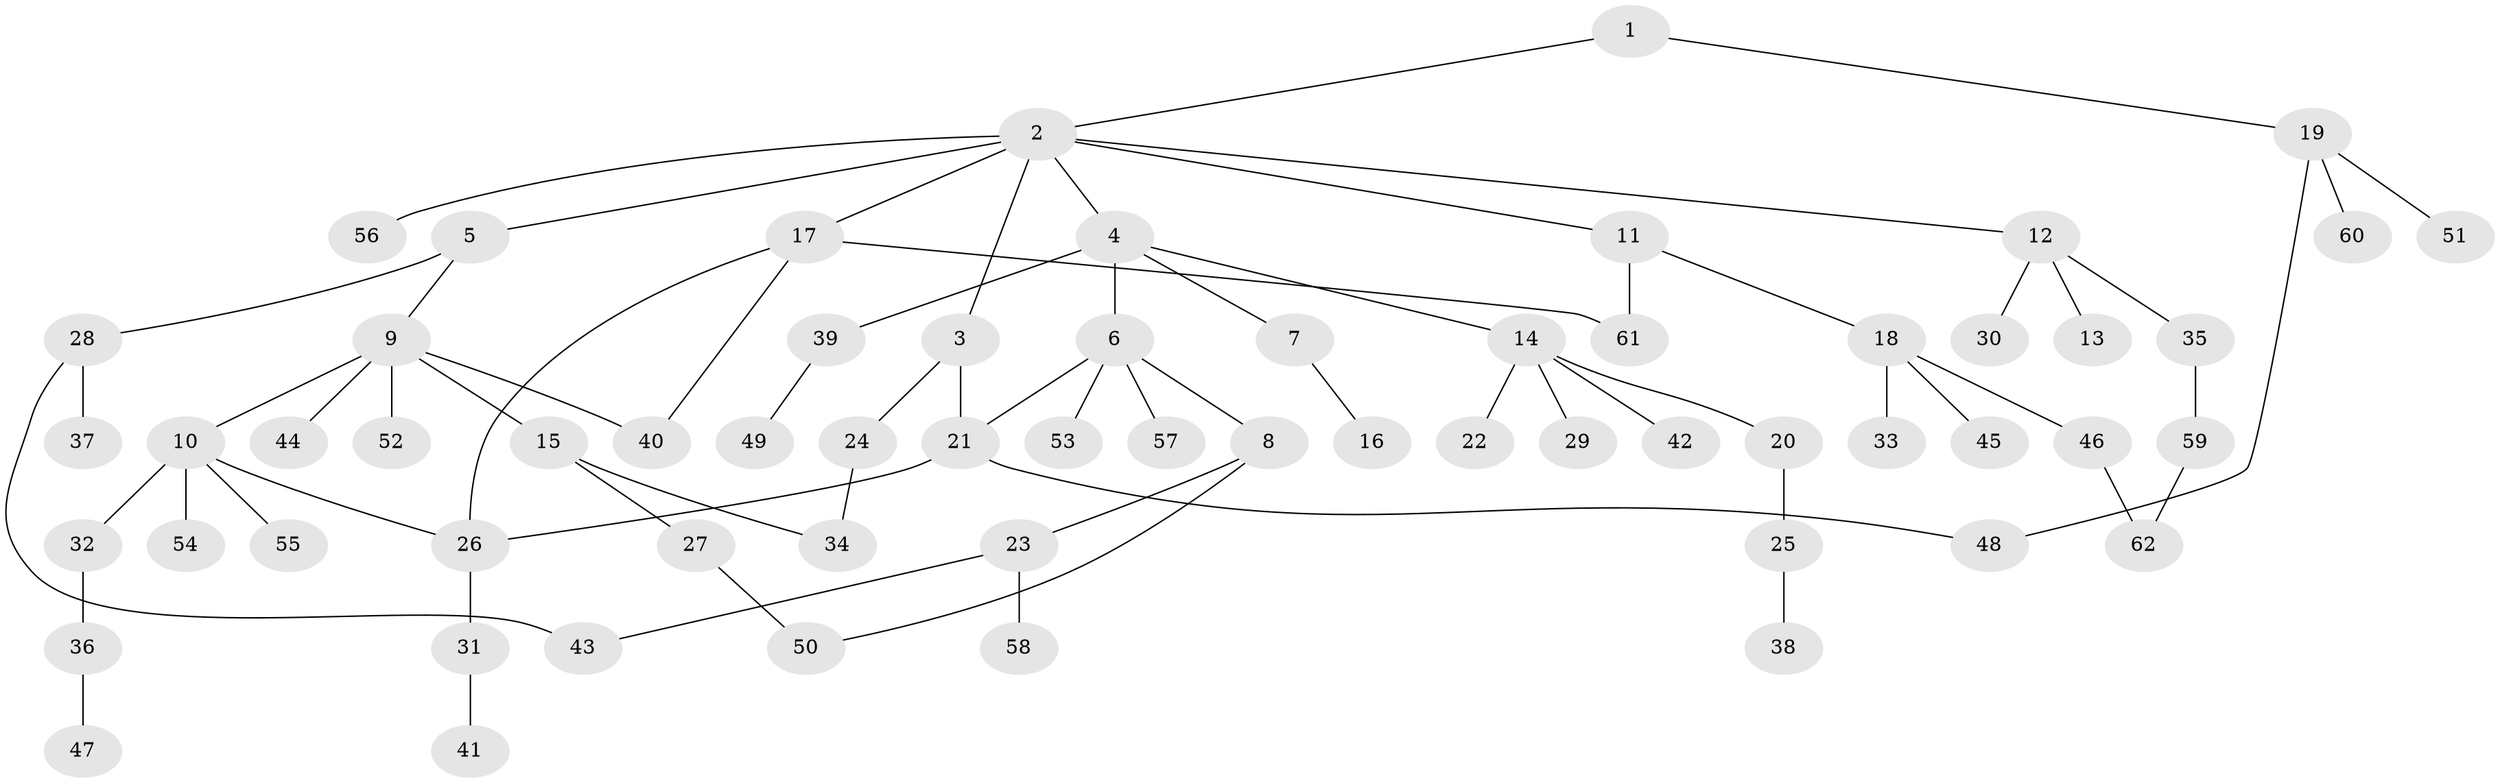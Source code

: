 // Generated by graph-tools (version 1.1) at 2025/01/03/09/25 03:01:06]
// undirected, 62 vertices, 71 edges
graph export_dot {
graph [start="1"]
  node [color=gray90,style=filled];
  1;
  2;
  3;
  4;
  5;
  6;
  7;
  8;
  9;
  10;
  11;
  12;
  13;
  14;
  15;
  16;
  17;
  18;
  19;
  20;
  21;
  22;
  23;
  24;
  25;
  26;
  27;
  28;
  29;
  30;
  31;
  32;
  33;
  34;
  35;
  36;
  37;
  38;
  39;
  40;
  41;
  42;
  43;
  44;
  45;
  46;
  47;
  48;
  49;
  50;
  51;
  52;
  53;
  54;
  55;
  56;
  57;
  58;
  59;
  60;
  61;
  62;
  1 -- 2;
  1 -- 19;
  2 -- 3;
  2 -- 4;
  2 -- 5;
  2 -- 11;
  2 -- 12;
  2 -- 17;
  2 -- 56;
  3 -- 21;
  3 -- 24;
  4 -- 6;
  4 -- 7;
  4 -- 14;
  4 -- 39;
  5 -- 9;
  5 -- 28;
  6 -- 8;
  6 -- 53;
  6 -- 57;
  6 -- 21;
  7 -- 16;
  8 -- 23;
  8 -- 50;
  9 -- 10;
  9 -- 15;
  9 -- 44;
  9 -- 52;
  9 -- 40;
  10 -- 32;
  10 -- 54;
  10 -- 55;
  10 -- 26;
  11 -- 18;
  11 -- 61;
  12 -- 13;
  12 -- 30;
  12 -- 35;
  14 -- 20;
  14 -- 22;
  14 -- 29;
  14 -- 42;
  15 -- 27;
  15 -- 34;
  17 -- 26;
  17 -- 40;
  17 -- 61;
  18 -- 33;
  18 -- 45;
  18 -- 46;
  19 -- 51;
  19 -- 60;
  19 -- 48;
  20 -- 25;
  21 -- 48;
  21 -- 26;
  23 -- 58;
  23 -- 43;
  24 -- 34;
  25 -- 38;
  26 -- 31;
  27 -- 50;
  28 -- 37;
  28 -- 43;
  31 -- 41;
  32 -- 36;
  35 -- 59;
  36 -- 47;
  39 -- 49;
  46 -- 62;
  59 -- 62;
}
